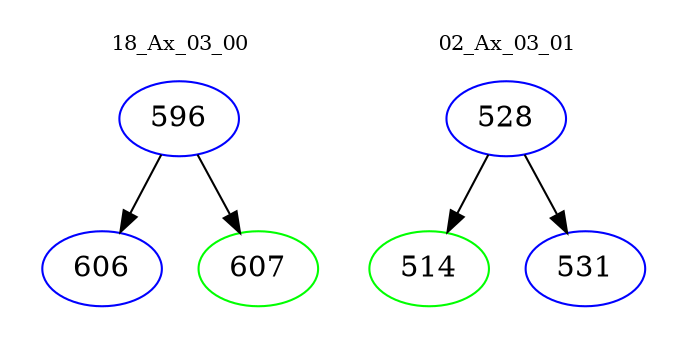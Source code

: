 digraph{
subgraph cluster_0 {
color = white
label = "18_Ax_03_00";
fontsize=10;
T0_596 [label="596", color="blue"]
T0_596 -> T0_606 [color="black"]
T0_606 [label="606", color="blue"]
T0_596 -> T0_607 [color="black"]
T0_607 [label="607", color="green"]
}
subgraph cluster_1 {
color = white
label = "02_Ax_03_01";
fontsize=10;
T1_528 [label="528", color="blue"]
T1_528 -> T1_514 [color="black"]
T1_514 [label="514", color="green"]
T1_528 -> T1_531 [color="black"]
T1_531 [label="531", color="blue"]
}
}
